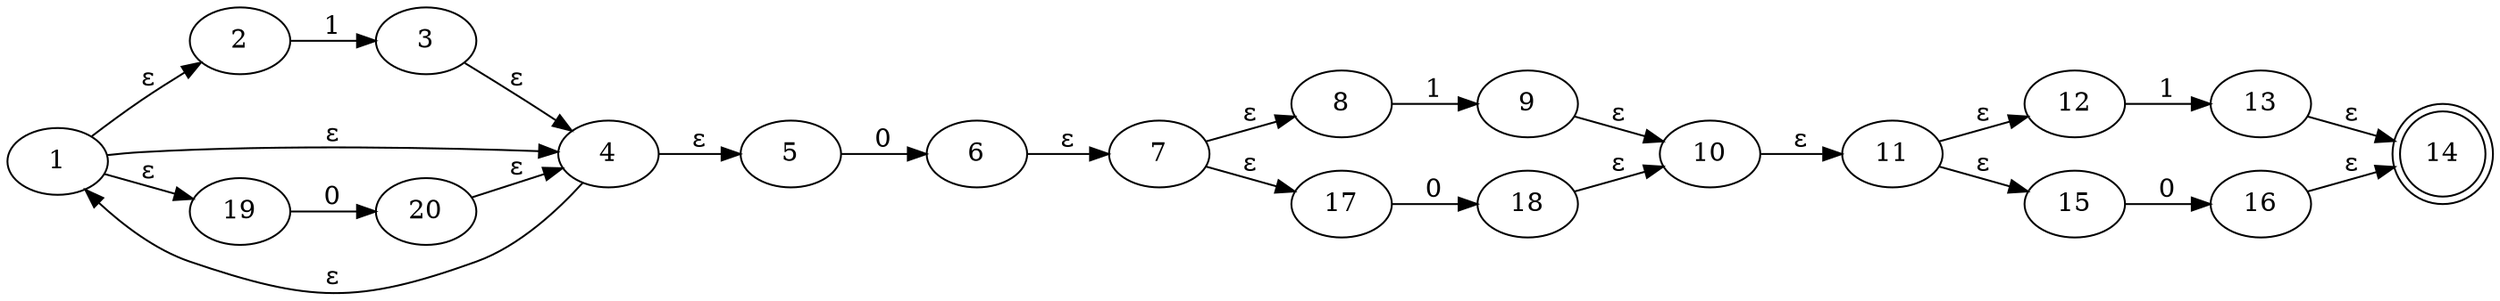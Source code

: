 digraph "(0|1)*.0.(0|1).(0|1)NFA" {
	rankdir=LR
	1 [label=1]
	1 -> 2 [label="ε"]
	1 -> 4 [label="ε"]
	1 -> 19 [label="ε"]
	2 [label=2]
	2 -> 3 [label=1]
	3 [label=3]
	3 -> 4 [label="ε"]
	4 [label=4]
	4 -> 5 [label="ε"]
	4 -> 1 [label="ε"]
	5 [label=5]
	5 -> 6 [label=0]
	6 [label=6]
	6 -> 7 [label="ε"]
	7 [label=7]
	7 -> 8 [label="ε"]
	7 -> 17 [label="ε"]
	8 [label=8]
	8 -> 9 [label=1]
	9 [label=9]
	9 -> 10 [label="ε"]
	10 [label=10]
	10 -> 11 [label="ε"]
	11 [label=11]
	11 -> 12 [label="ε"]
	11 -> 15 [label="ε"]
	12 [label=12]
	12 -> 13 [label=1]
	13 [label=13]
	13 -> 14 [label="ε"]
	14 [label=14 shape=doublecircle]
	15 [label=15]
	15 -> 16 [label=0]
	16 [label=16]
	16 -> 14 [label="ε"]
	17 [label=17]
	17 -> 18 [label=0]
	18 [label=18]
	18 -> 10 [label="ε"]
	19 [label=19]
	19 -> 20 [label=0]
	20 [label=20]
	20 -> 4 [label="ε"]
}
